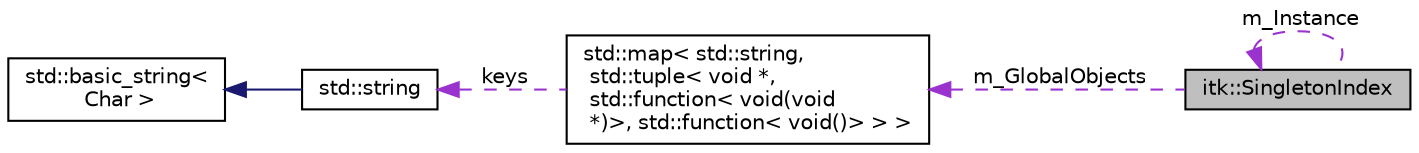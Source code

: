 digraph "itk::SingletonIndex"
{
 // LATEX_PDF_SIZE
  edge [fontname="Helvetica",fontsize="10",labelfontname="Helvetica",labelfontsize="10"];
  node [fontname="Helvetica",fontsize="10",shape=record];
  rankdir="LR";
  Node1 [label="itk::SingletonIndex",height=0.2,width=0.4,color="black", fillcolor="grey75", style="filled", fontcolor="black",tooltip="Implementation detail."];
  Node2 -> Node1 [dir="back",color="darkorchid3",fontsize="10",style="dashed",label=" m_GlobalObjects" ,fontname="Helvetica"];
  Node2 [label="std::map\< std::string,\l std::tuple\< void *,\l std::function\< void(void\l *)\>, std::function\< void()\> \> \>",height=0.2,width=0.4,color="black", fillcolor="white", style="filled",tooltip=" "];
  Node3 -> Node2 [dir="back",color="darkorchid3",fontsize="10",style="dashed",label=" keys" ,fontname="Helvetica"];
  Node3 [label="std::string",height=0.2,width=0.4,color="black", fillcolor="white", style="filled",tooltip=" "];
  Node4 -> Node3 [dir="back",color="midnightblue",fontsize="10",style="solid",fontname="Helvetica"];
  Node4 [label="std::basic_string\<\l Char \>",height=0.2,width=0.4,color="black", fillcolor="white", style="filled",tooltip=" "];
  Node1 -> Node1 [dir="back",color="darkorchid3",fontsize="10",style="dashed",label=" m_Instance" ,fontname="Helvetica"];
}
